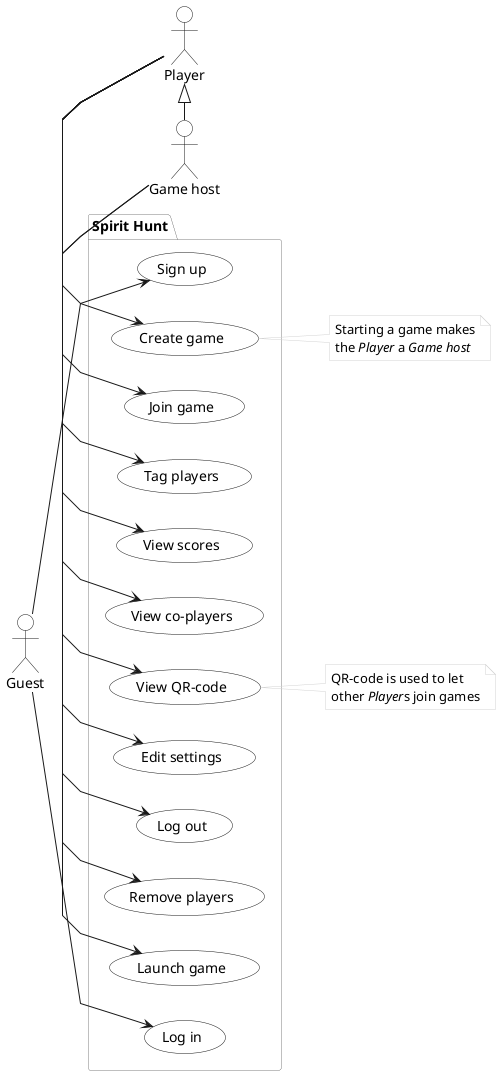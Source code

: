 @startuml

' Styling
skinparam {
    MonoChrome true
	BackgroundColor White
    BorderThickness 0.5

    ' Change line types'
    LineType polyline

    ' Make some elements not emit a shadow
    ActorShadowing false

    ' Change all background to transparent
    UseCaseBackgroundColor transparent
    ActorBackgroundColor transparent
    NoteBackgroundColor transparent
    PackageBackgroundColor transparent

    ' Change some borders
    NoteBorderColor lightgrey
    PackageBorderThickness 0.25
}

' Actor definition'
actor :Guest: as G
actor :Player: as P
actor :Game host: as H

' Container creation
left to right direction
package "Spirit Hunt" {
    (Create game) as GC
    (View QR-code) as VQ

    G --> (Log in)
    G -> (Sign up)

    P -> (GC)
    P -> (Join game)
    P -> (Tag players)
    P -> (View scores)
    P -> (View co-players)
    P -> (VQ)
    P -> (Edit settings)
    P -> (Log out)

    P <|- H
    H -> (Remove players)
    H -> (Launch game)
}

note right of (GC)
    Starting a game makes
    the <i>Player</i> a <i>Game host</i>
endnote

note right of (VQ)
    QR-code is used to let
    other <i>Player</i>s join games
endnote

@enduml
